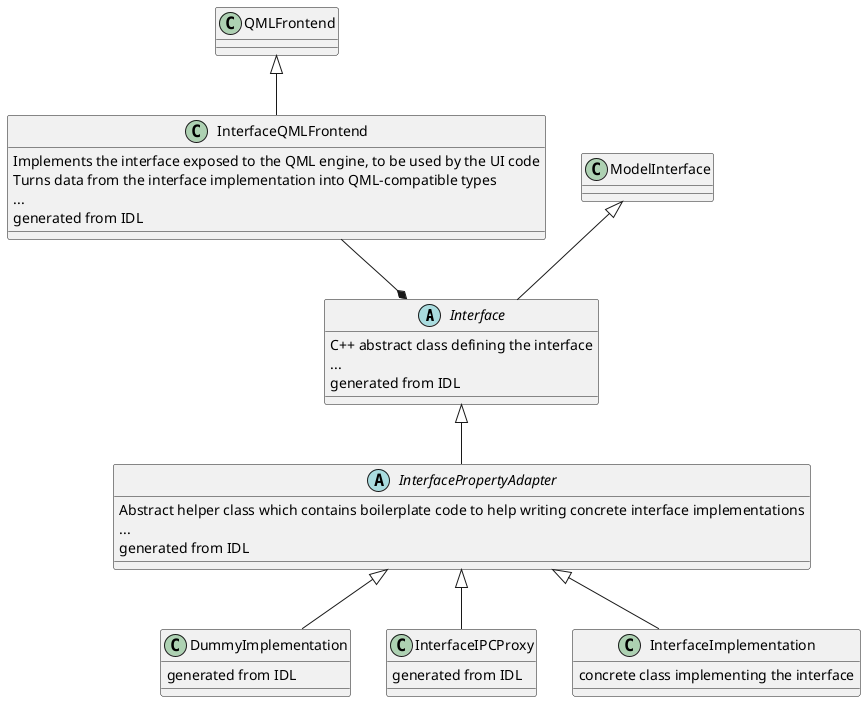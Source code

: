@startuml

abstract class Interface {
C++ abstract class defining the interface
...
    generated from IDL
}

abstract class InterfacePropertyAdapter {
    Abstract helper class which contains boilerplate code to help writing concrete interface implementations
...
    generated from IDL

}

class DummyImplementation {
    generated from IDL
}

class InterfaceIPCProxy {
    generated from IDL
}

class InterfaceQMLFrontend {
    Implements the interface exposed to the QML engine, to be used by the UI code
    Turns data from the interface implementation into QML-compatible types
...
    generated from IDL

}

class InterfaceImplementation {
    concrete class implementing the interface
    
}

Interface <|-- InterfacePropertyAdapter
InterfacePropertyAdapter <|-- InterfaceImplementation
InterfacePropertyAdapter <|-- DummyImplementation
InterfacePropertyAdapter <|-- InterfaceIPCProxy

InterfaceQMLFrontend --* Interface


ModelInterface <|-- Interface

QMLFrontend <|-- InterfaceQMLFrontend

@enduml
